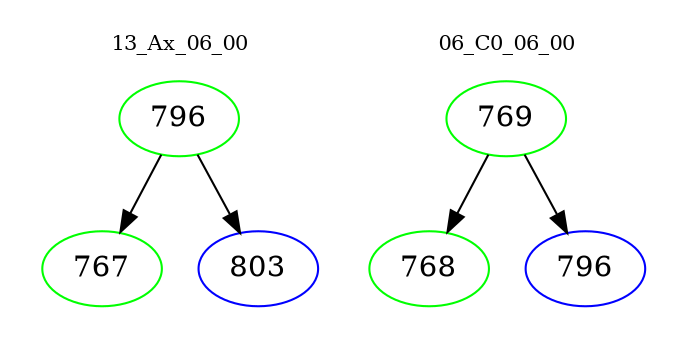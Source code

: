 digraph{
subgraph cluster_0 {
color = white
label = "13_Ax_06_00";
fontsize=10;
T0_796 [label="796", color="green"]
T0_796 -> T0_767 [color="black"]
T0_767 [label="767", color="green"]
T0_796 -> T0_803 [color="black"]
T0_803 [label="803", color="blue"]
}
subgraph cluster_1 {
color = white
label = "06_C0_06_00";
fontsize=10;
T1_769 [label="769", color="green"]
T1_769 -> T1_768 [color="black"]
T1_768 [label="768", color="green"]
T1_769 -> T1_796 [color="black"]
T1_796 [label="796", color="blue"]
}
}
